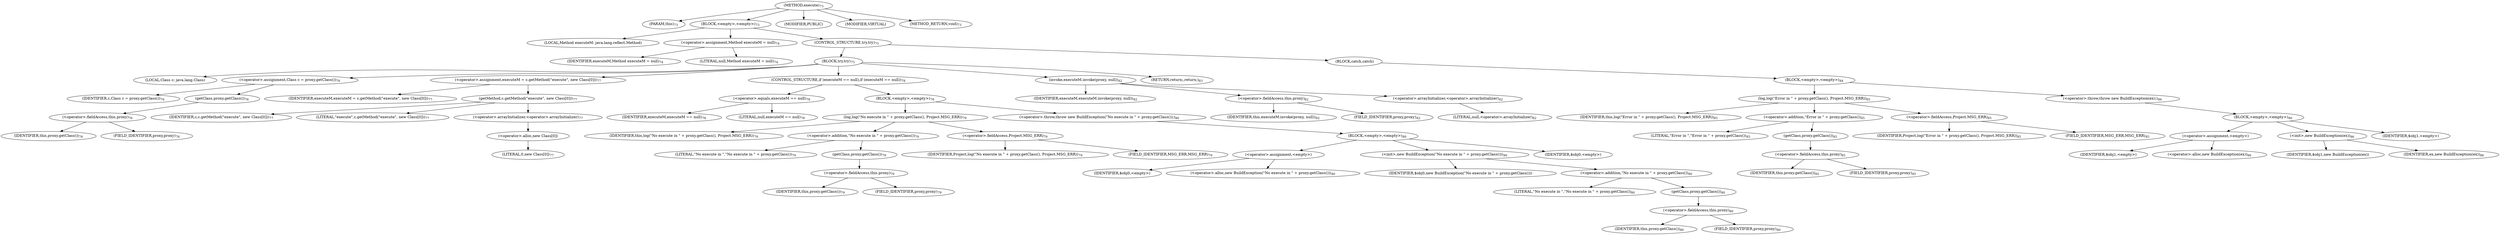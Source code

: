 digraph "execute" {  
"17" [label = <(METHOD,execute)<SUB>73</SUB>> ]
"4" [label = <(PARAM,this)<SUB>73</SUB>> ]
"18" [label = <(BLOCK,&lt;empty&gt;,&lt;empty&gt;)<SUB>73</SUB>> ]
"19" [label = <(LOCAL,Method executeM: java.lang.reflect.Method)> ]
"20" [label = <(&lt;operator&gt;.assignment,Method executeM = null)<SUB>74</SUB>> ]
"21" [label = <(IDENTIFIER,executeM,Method executeM = null)<SUB>74</SUB>> ]
"22" [label = <(LITERAL,null,Method executeM = null)<SUB>74</SUB>> ]
"23" [label = <(CONTROL_STRUCTURE,try,try)<SUB>75</SUB>> ]
"24" [label = <(BLOCK,try,try)<SUB>75</SUB>> ]
"25" [label = <(LOCAL,Class c: java.lang.Class)> ]
"26" [label = <(&lt;operator&gt;.assignment,Class c = proxy.getClass())<SUB>76</SUB>> ]
"27" [label = <(IDENTIFIER,c,Class c = proxy.getClass())<SUB>76</SUB>> ]
"28" [label = <(getClass,proxy.getClass())<SUB>76</SUB>> ]
"29" [label = <(&lt;operator&gt;.fieldAccess,this.proxy)<SUB>76</SUB>> ]
"30" [label = <(IDENTIFIER,this,proxy.getClass())<SUB>76</SUB>> ]
"31" [label = <(FIELD_IDENTIFIER,proxy,proxy)<SUB>76</SUB>> ]
"32" [label = <(&lt;operator&gt;.assignment,executeM = c.getMethod(&quot;execute&quot;, new Class[0]))<SUB>77</SUB>> ]
"33" [label = <(IDENTIFIER,executeM,executeM = c.getMethod(&quot;execute&quot;, new Class[0]))<SUB>77</SUB>> ]
"34" [label = <(getMethod,c.getMethod(&quot;execute&quot;, new Class[0]))<SUB>77</SUB>> ]
"35" [label = <(IDENTIFIER,c,c.getMethod(&quot;execute&quot;, new Class[0]))<SUB>77</SUB>> ]
"36" [label = <(LITERAL,&quot;execute&quot;,c.getMethod(&quot;execute&quot;, new Class[0]))<SUB>77</SUB>> ]
"37" [label = <(&lt;operator&gt;.arrayInitializer,&lt;operator&gt;.arrayInitializer)<SUB>77</SUB>> ]
"38" [label = <(&lt;operator&gt;.alloc,new Class[0])> ]
"39" [label = <(LITERAL,0,new Class[0])<SUB>77</SUB>> ]
"40" [label = <(CONTROL_STRUCTURE,if (executeM == null),if (executeM == null))<SUB>78</SUB>> ]
"41" [label = <(&lt;operator&gt;.equals,executeM == null)<SUB>78</SUB>> ]
"42" [label = <(IDENTIFIER,executeM,executeM == null)<SUB>78</SUB>> ]
"43" [label = <(LITERAL,null,executeM == null)<SUB>78</SUB>> ]
"44" [label = <(BLOCK,&lt;empty&gt;,&lt;empty&gt;)<SUB>78</SUB>> ]
"45" [label = <(log,log(&quot;No execute in &quot; + proxy.getClass(), Project.MSG_ERR))<SUB>79</SUB>> ]
"3" [label = <(IDENTIFIER,this,log(&quot;No execute in &quot; + proxy.getClass(), Project.MSG_ERR))<SUB>79</SUB>> ]
"46" [label = <(&lt;operator&gt;.addition,&quot;No execute in &quot; + proxy.getClass())<SUB>79</SUB>> ]
"47" [label = <(LITERAL,&quot;No execute in &quot;,&quot;No execute in &quot; + proxy.getClass())<SUB>79</SUB>> ]
"48" [label = <(getClass,proxy.getClass())<SUB>79</SUB>> ]
"49" [label = <(&lt;operator&gt;.fieldAccess,this.proxy)<SUB>79</SUB>> ]
"50" [label = <(IDENTIFIER,this,proxy.getClass())<SUB>79</SUB>> ]
"51" [label = <(FIELD_IDENTIFIER,proxy,proxy)<SUB>79</SUB>> ]
"52" [label = <(&lt;operator&gt;.fieldAccess,Project.MSG_ERR)<SUB>79</SUB>> ]
"53" [label = <(IDENTIFIER,Project,log(&quot;No execute in &quot; + proxy.getClass(), Project.MSG_ERR))<SUB>79</SUB>> ]
"54" [label = <(FIELD_IDENTIFIER,MSG_ERR,MSG_ERR)<SUB>79</SUB>> ]
"55" [label = <(&lt;operator&gt;.throw,throw new BuildException(&quot;No execute in &quot; + proxy.getClass());)<SUB>80</SUB>> ]
"56" [label = <(BLOCK,&lt;empty&gt;,&lt;empty&gt;)<SUB>80</SUB>> ]
"57" [label = <(&lt;operator&gt;.assignment,&lt;empty&gt;)> ]
"58" [label = <(IDENTIFIER,$obj0,&lt;empty&gt;)> ]
"59" [label = <(&lt;operator&gt;.alloc,new BuildException(&quot;No execute in &quot; + proxy.getClass()))<SUB>80</SUB>> ]
"60" [label = <(&lt;init&gt;,new BuildException(&quot;No execute in &quot; + proxy.getClass()))<SUB>80</SUB>> ]
"61" [label = <(IDENTIFIER,$obj0,new BuildException(&quot;No execute in &quot; + proxy.getClass()))> ]
"62" [label = <(&lt;operator&gt;.addition,&quot;No execute in &quot; + proxy.getClass())<SUB>80</SUB>> ]
"63" [label = <(LITERAL,&quot;No execute in &quot;,&quot;No execute in &quot; + proxy.getClass())<SUB>80</SUB>> ]
"64" [label = <(getClass,proxy.getClass())<SUB>80</SUB>> ]
"65" [label = <(&lt;operator&gt;.fieldAccess,this.proxy)<SUB>80</SUB>> ]
"66" [label = <(IDENTIFIER,this,proxy.getClass())<SUB>80</SUB>> ]
"67" [label = <(FIELD_IDENTIFIER,proxy,proxy)<SUB>80</SUB>> ]
"68" [label = <(IDENTIFIER,$obj0,&lt;empty&gt;)> ]
"69" [label = <(invoke,executeM.invoke(proxy, null))<SUB>82</SUB>> ]
"70" [label = <(IDENTIFIER,executeM,executeM.invoke(proxy, null))<SUB>82</SUB>> ]
"71" [label = <(&lt;operator&gt;.fieldAccess,this.proxy)<SUB>82</SUB>> ]
"72" [label = <(IDENTIFIER,this,executeM.invoke(proxy, null))<SUB>82</SUB>> ]
"73" [label = <(FIELD_IDENTIFIER,proxy,proxy)<SUB>82</SUB>> ]
"74" [label = <(&lt;operator&gt;.arrayInitializer,&lt;operator&gt;.arrayInitializer)<SUB>82</SUB>> ]
"75" [label = <(LITERAL,null,&lt;operator&gt;.arrayInitializer)<SUB>82</SUB>> ]
"76" [label = <(RETURN,return;,return;)<SUB>83</SUB>> ]
"77" [label = <(BLOCK,catch,catch)> ]
"78" [label = <(BLOCK,&lt;empty&gt;,&lt;empty&gt;)<SUB>84</SUB>> ]
"79" [label = <(log,log(&quot;Error in &quot; + proxy.getClass(), Project.MSG_ERR))<SUB>85</SUB>> ]
"5" [label = <(IDENTIFIER,this,log(&quot;Error in &quot; + proxy.getClass(), Project.MSG_ERR))<SUB>85</SUB>> ]
"80" [label = <(&lt;operator&gt;.addition,&quot;Error in &quot; + proxy.getClass())<SUB>85</SUB>> ]
"81" [label = <(LITERAL,&quot;Error in &quot;,&quot;Error in &quot; + proxy.getClass())<SUB>85</SUB>> ]
"82" [label = <(getClass,proxy.getClass())<SUB>85</SUB>> ]
"83" [label = <(&lt;operator&gt;.fieldAccess,this.proxy)<SUB>85</SUB>> ]
"84" [label = <(IDENTIFIER,this,proxy.getClass())<SUB>85</SUB>> ]
"85" [label = <(FIELD_IDENTIFIER,proxy,proxy)<SUB>85</SUB>> ]
"86" [label = <(&lt;operator&gt;.fieldAccess,Project.MSG_ERR)<SUB>85</SUB>> ]
"87" [label = <(IDENTIFIER,Project,log(&quot;Error in &quot; + proxy.getClass(), Project.MSG_ERR))<SUB>85</SUB>> ]
"88" [label = <(FIELD_IDENTIFIER,MSG_ERR,MSG_ERR)<SUB>85</SUB>> ]
"89" [label = <(&lt;operator&gt;.throw,throw new BuildException(ex);)<SUB>86</SUB>> ]
"90" [label = <(BLOCK,&lt;empty&gt;,&lt;empty&gt;)<SUB>86</SUB>> ]
"91" [label = <(&lt;operator&gt;.assignment,&lt;empty&gt;)> ]
"92" [label = <(IDENTIFIER,$obj1,&lt;empty&gt;)> ]
"93" [label = <(&lt;operator&gt;.alloc,new BuildException(ex))<SUB>86</SUB>> ]
"94" [label = <(&lt;init&gt;,new BuildException(ex))<SUB>86</SUB>> ]
"95" [label = <(IDENTIFIER,$obj1,new BuildException(ex))> ]
"96" [label = <(IDENTIFIER,ex,new BuildException(ex))<SUB>86</SUB>> ]
"97" [label = <(IDENTIFIER,$obj1,&lt;empty&gt;)> ]
"98" [label = <(MODIFIER,PUBLIC)> ]
"99" [label = <(MODIFIER,VIRTUAL)> ]
"100" [label = <(METHOD_RETURN,void)<SUB>73</SUB>> ]
  "17" -> "4" 
  "17" -> "18" 
  "17" -> "98" 
  "17" -> "99" 
  "17" -> "100" 
  "18" -> "19" 
  "18" -> "20" 
  "18" -> "23" 
  "20" -> "21" 
  "20" -> "22" 
  "23" -> "24" 
  "23" -> "77" 
  "24" -> "25" 
  "24" -> "26" 
  "24" -> "32" 
  "24" -> "40" 
  "24" -> "69" 
  "24" -> "76" 
  "26" -> "27" 
  "26" -> "28" 
  "28" -> "29" 
  "29" -> "30" 
  "29" -> "31" 
  "32" -> "33" 
  "32" -> "34" 
  "34" -> "35" 
  "34" -> "36" 
  "34" -> "37" 
  "37" -> "38" 
  "38" -> "39" 
  "40" -> "41" 
  "40" -> "44" 
  "41" -> "42" 
  "41" -> "43" 
  "44" -> "45" 
  "44" -> "55" 
  "45" -> "3" 
  "45" -> "46" 
  "45" -> "52" 
  "46" -> "47" 
  "46" -> "48" 
  "48" -> "49" 
  "49" -> "50" 
  "49" -> "51" 
  "52" -> "53" 
  "52" -> "54" 
  "55" -> "56" 
  "56" -> "57" 
  "56" -> "60" 
  "56" -> "68" 
  "57" -> "58" 
  "57" -> "59" 
  "60" -> "61" 
  "60" -> "62" 
  "62" -> "63" 
  "62" -> "64" 
  "64" -> "65" 
  "65" -> "66" 
  "65" -> "67" 
  "69" -> "70" 
  "69" -> "71" 
  "69" -> "74" 
  "71" -> "72" 
  "71" -> "73" 
  "74" -> "75" 
  "77" -> "78" 
  "78" -> "79" 
  "78" -> "89" 
  "79" -> "5" 
  "79" -> "80" 
  "79" -> "86" 
  "80" -> "81" 
  "80" -> "82" 
  "82" -> "83" 
  "83" -> "84" 
  "83" -> "85" 
  "86" -> "87" 
  "86" -> "88" 
  "89" -> "90" 
  "90" -> "91" 
  "90" -> "94" 
  "90" -> "97" 
  "91" -> "92" 
  "91" -> "93" 
  "94" -> "95" 
  "94" -> "96" 
}
